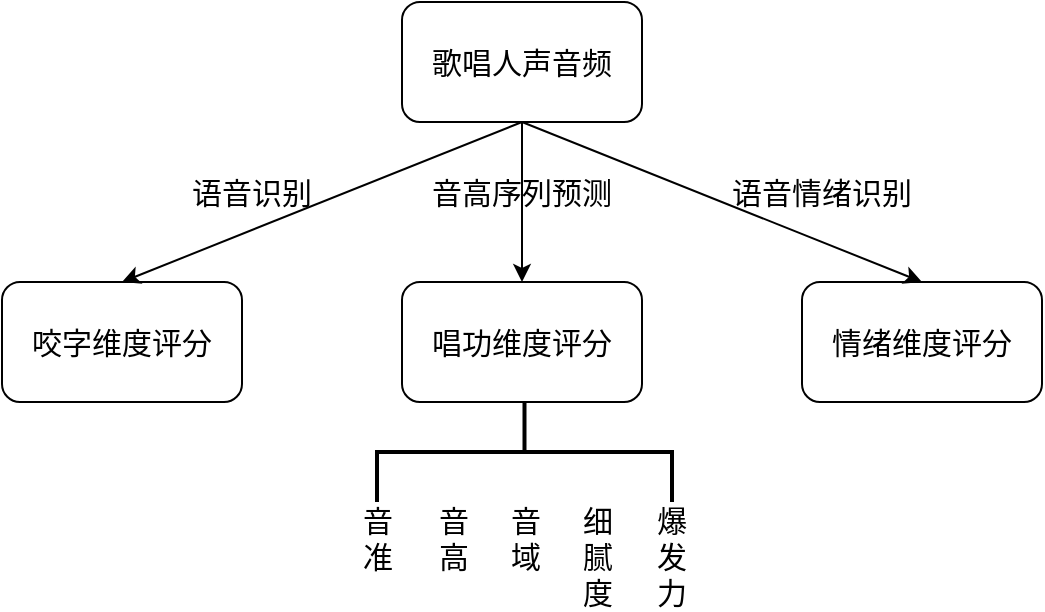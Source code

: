 <mxfile version="24.7.7">
  <diagram name="第 1 页" id="n1hpXf85z6GkrUY4EOpw">
    <mxGraphModel dx="825" dy="395" grid="1" gridSize="10" guides="1" tooltips="1" connect="1" arrows="1" fold="1" page="1" pageScale="1" pageWidth="827" pageHeight="1169" math="0" shadow="0">
      <root>
        <mxCell id="0" />
        <mxCell id="1" parent="0" />
        <mxCell id="-YQCoGYBrYwNQmezE0NH-7" style="edgeStyle=orthogonalEdgeStyle;rounded=0;orthogonalLoop=1;jettySize=auto;html=1;entryX=0.5;entryY=0;entryDx=0;entryDy=0;" edge="1" parent="1" source="-YQCoGYBrYwNQmezE0NH-1" target="-YQCoGYBrYwNQmezE0NH-6">
          <mxGeometry relative="1" as="geometry" />
        </mxCell>
        <mxCell id="-YQCoGYBrYwNQmezE0NH-1" value="歌唱人声音频" style="rounded=1;whiteSpace=wrap;html=1;fontSize=15;" vertex="1" parent="1">
          <mxGeometry x="240" y="60" width="120" height="60" as="geometry" />
        </mxCell>
        <mxCell id="-YQCoGYBrYwNQmezE0NH-2" value="咬字维度评分" style="rounded=1;whiteSpace=wrap;html=1;fontSize=15;" vertex="1" parent="1">
          <mxGeometry x="40" y="200" width="120" height="60" as="geometry" />
        </mxCell>
        <mxCell id="-YQCoGYBrYwNQmezE0NH-4" value="" style="endArrow=classic;html=1;rounded=0;exitX=0.5;exitY=1;exitDx=0;exitDy=0;entryX=0.5;entryY=0;entryDx=0;entryDy=0;" edge="1" parent="1" source="-YQCoGYBrYwNQmezE0NH-1" target="-YQCoGYBrYwNQmezE0NH-2">
          <mxGeometry width="50" height="50" relative="1" as="geometry">
            <mxPoint x="200" y="110" as="sourcePoint" />
            <mxPoint x="250" y="60" as="targetPoint" />
          </mxGeometry>
        </mxCell>
        <mxCell id="-YQCoGYBrYwNQmezE0NH-6" value="唱功维度评分" style="rounded=1;whiteSpace=wrap;html=1;fontSize=15;" vertex="1" parent="1">
          <mxGeometry x="240" y="200" width="120" height="60" as="geometry" />
        </mxCell>
        <mxCell id="-YQCoGYBrYwNQmezE0NH-8" value="情绪维度评分" style="rounded=1;whiteSpace=wrap;html=1;fontSize=15;" vertex="1" parent="1">
          <mxGeometry x="440" y="200" width="120" height="60" as="geometry" />
        </mxCell>
        <mxCell id="-YQCoGYBrYwNQmezE0NH-9" value="" style="endArrow=classic;html=1;rounded=0;entryX=0.5;entryY=0;entryDx=0;entryDy=0;exitX=0.5;exitY=1;exitDx=0;exitDy=0;" edge="1" parent="1" source="-YQCoGYBrYwNQmezE0NH-1" target="-YQCoGYBrYwNQmezE0NH-8">
          <mxGeometry width="50" height="50" relative="1" as="geometry">
            <mxPoint x="300" y="140" as="sourcePoint" />
            <mxPoint x="110" y="200" as="targetPoint" />
          </mxGeometry>
        </mxCell>
        <mxCell id="-YQCoGYBrYwNQmezE0NH-10" value="音高序列预测" style="text;html=1;align=center;verticalAlign=middle;whiteSpace=wrap;rounded=0;fontSize=15;" vertex="1" parent="1">
          <mxGeometry x="225" y="140" width="150" height="30" as="geometry" />
        </mxCell>
        <mxCell id="-YQCoGYBrYwNQmezE0NH-12" value="语音识别" style="text;html=1;align=center;verticalAlign=middle;whiteSpace=wrap;rounded=0;fontSize=15;" vertex="1" parent="1">
          <mxGeometry x="90" y="140" width="150" height="30" as="geometry" />
        </mxCell>
        <mxCell id="-YQCoGYBrYwNQmezE0NH-13" value="语音情绪识别" style="text;html=1;align=center;verticalAlign=middle;whiteSpace=wrap;rounded=0;strokeWidth=1;fontSize=15;" vertex="1" parent="1">
          <mxGeometry x="375" y="140" width="150" height="30" as="geometry" />
        </mxCell>
        <mxCell id="-YQCoGYBrYwNQmezE0NH-14" value="" style="strokeWidth=2;html=1;shape=mxgraph.flowchart.annotation_2;align=left;labelPosition=right;pointerEvents=1;rotation=90;" vertex="1" parent="1">
          <mxGeometry x="276.25" y="211.25" width="50" height="147.5" as="geometry" />
        </mxCell>
        <mxCell id="-YQCoGYBrYwNQmezE0NH-17" value="音准" style="text;html=1;align=center;verticalAlign=middle;whiteSpace=wrap;rounded=0;fontSize=15;" vertex="1" parent="1">
          <mxGeometry x="223" y="313" width="10" height="30" as="geometry" />
        </mxCell>
        <mxCell id="-YQCoGYBrYwNQmezE0NH-18" value="音高" style="text;html=1;align=center;verticalAlign=middle;whiteSpace=wrap;rounded=0;fontSize=15;" vertex="1" parent="1">
          <mxGeometry x="261" y="313" width="10" height="30" as="geometry" />
        </mxCell>
        <mxCell id="-YQCoGYBrYwNQmezE0NH-19" value="音域" style="text;html=1;align=center;verticalAlign=middle;whiteSpace=wrap;rounded=0;fontSize=15;" vertex="1" parent="1">
          <mxGeometry x="297.25" y="313" width="10" height="30" as="geometry" />
        </mxCell>
        <mxCell id="-YQCoGYBrYwNQmezE0NH-20" value="爆发力" style="text;html=1;align=center;verticalAlign=middle;whiteSpace=wrap;rounded=0;fontSize=15;" vertex="1" parent="1">
          <mxGeometry x="370" y="322" width="10" height="30" as="geometry" />
        </mxCell>
        <mxCell id="-YQCoGYBrYwNQmezE0NH-21" value="细腻度" style="text;html=1;align=center;verticalAlign=middle;whiteSpace=wrap;rounded=0;fontSize=15;" vertex="1" parent="1">
          <mxGeometry x="333.25" y="322" width="10" height="30" as="geometry" />
        </mxCell>
      </root>
    </mxGraphModel>
  </diagram>
</mxfile>

